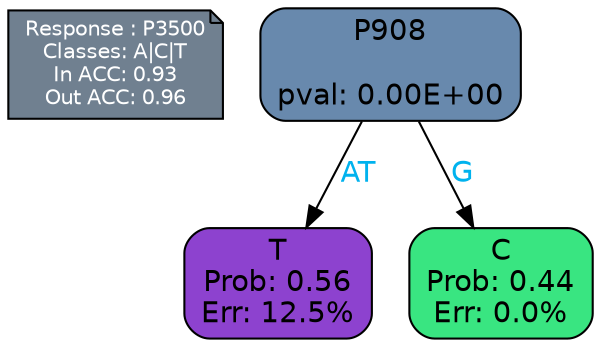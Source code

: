 digraph Tree {
node [shape=box, style="filled, rounded", color="black", fontname=helvetica] ;
graph [ranksep=equally, splines=polylines, bgcolor=transparent, dpi=600] ;
edge [fontname=helvetica] ;
LEGEND [label="Response : P3500
Classes: A|C|T
In ACC: 0.93
Out ACC: 0.96
",shape=note,align=left,style=filled,fillcolor="slategray",fontcolor="white",fontsize=10];1 [label="P908

pval: 0.00E+00", fillcolor="#6889ad"] ;
2 [label="T
Prob: 0.56
Err: 12.5%", fillcolor="#8d42cf"] ;
3 [label="C
Prob: 0.44
Err: 0.0%", fillcolor="#39e581"] ;
1 -> 2 [label="AT",fontcolor=deepskyblue2] ;
1 -> 3 [label="G",fontcolor=deepskyblue2] ;
{rank = same; 2;3;}{rank = same; LEGEND;1;}}